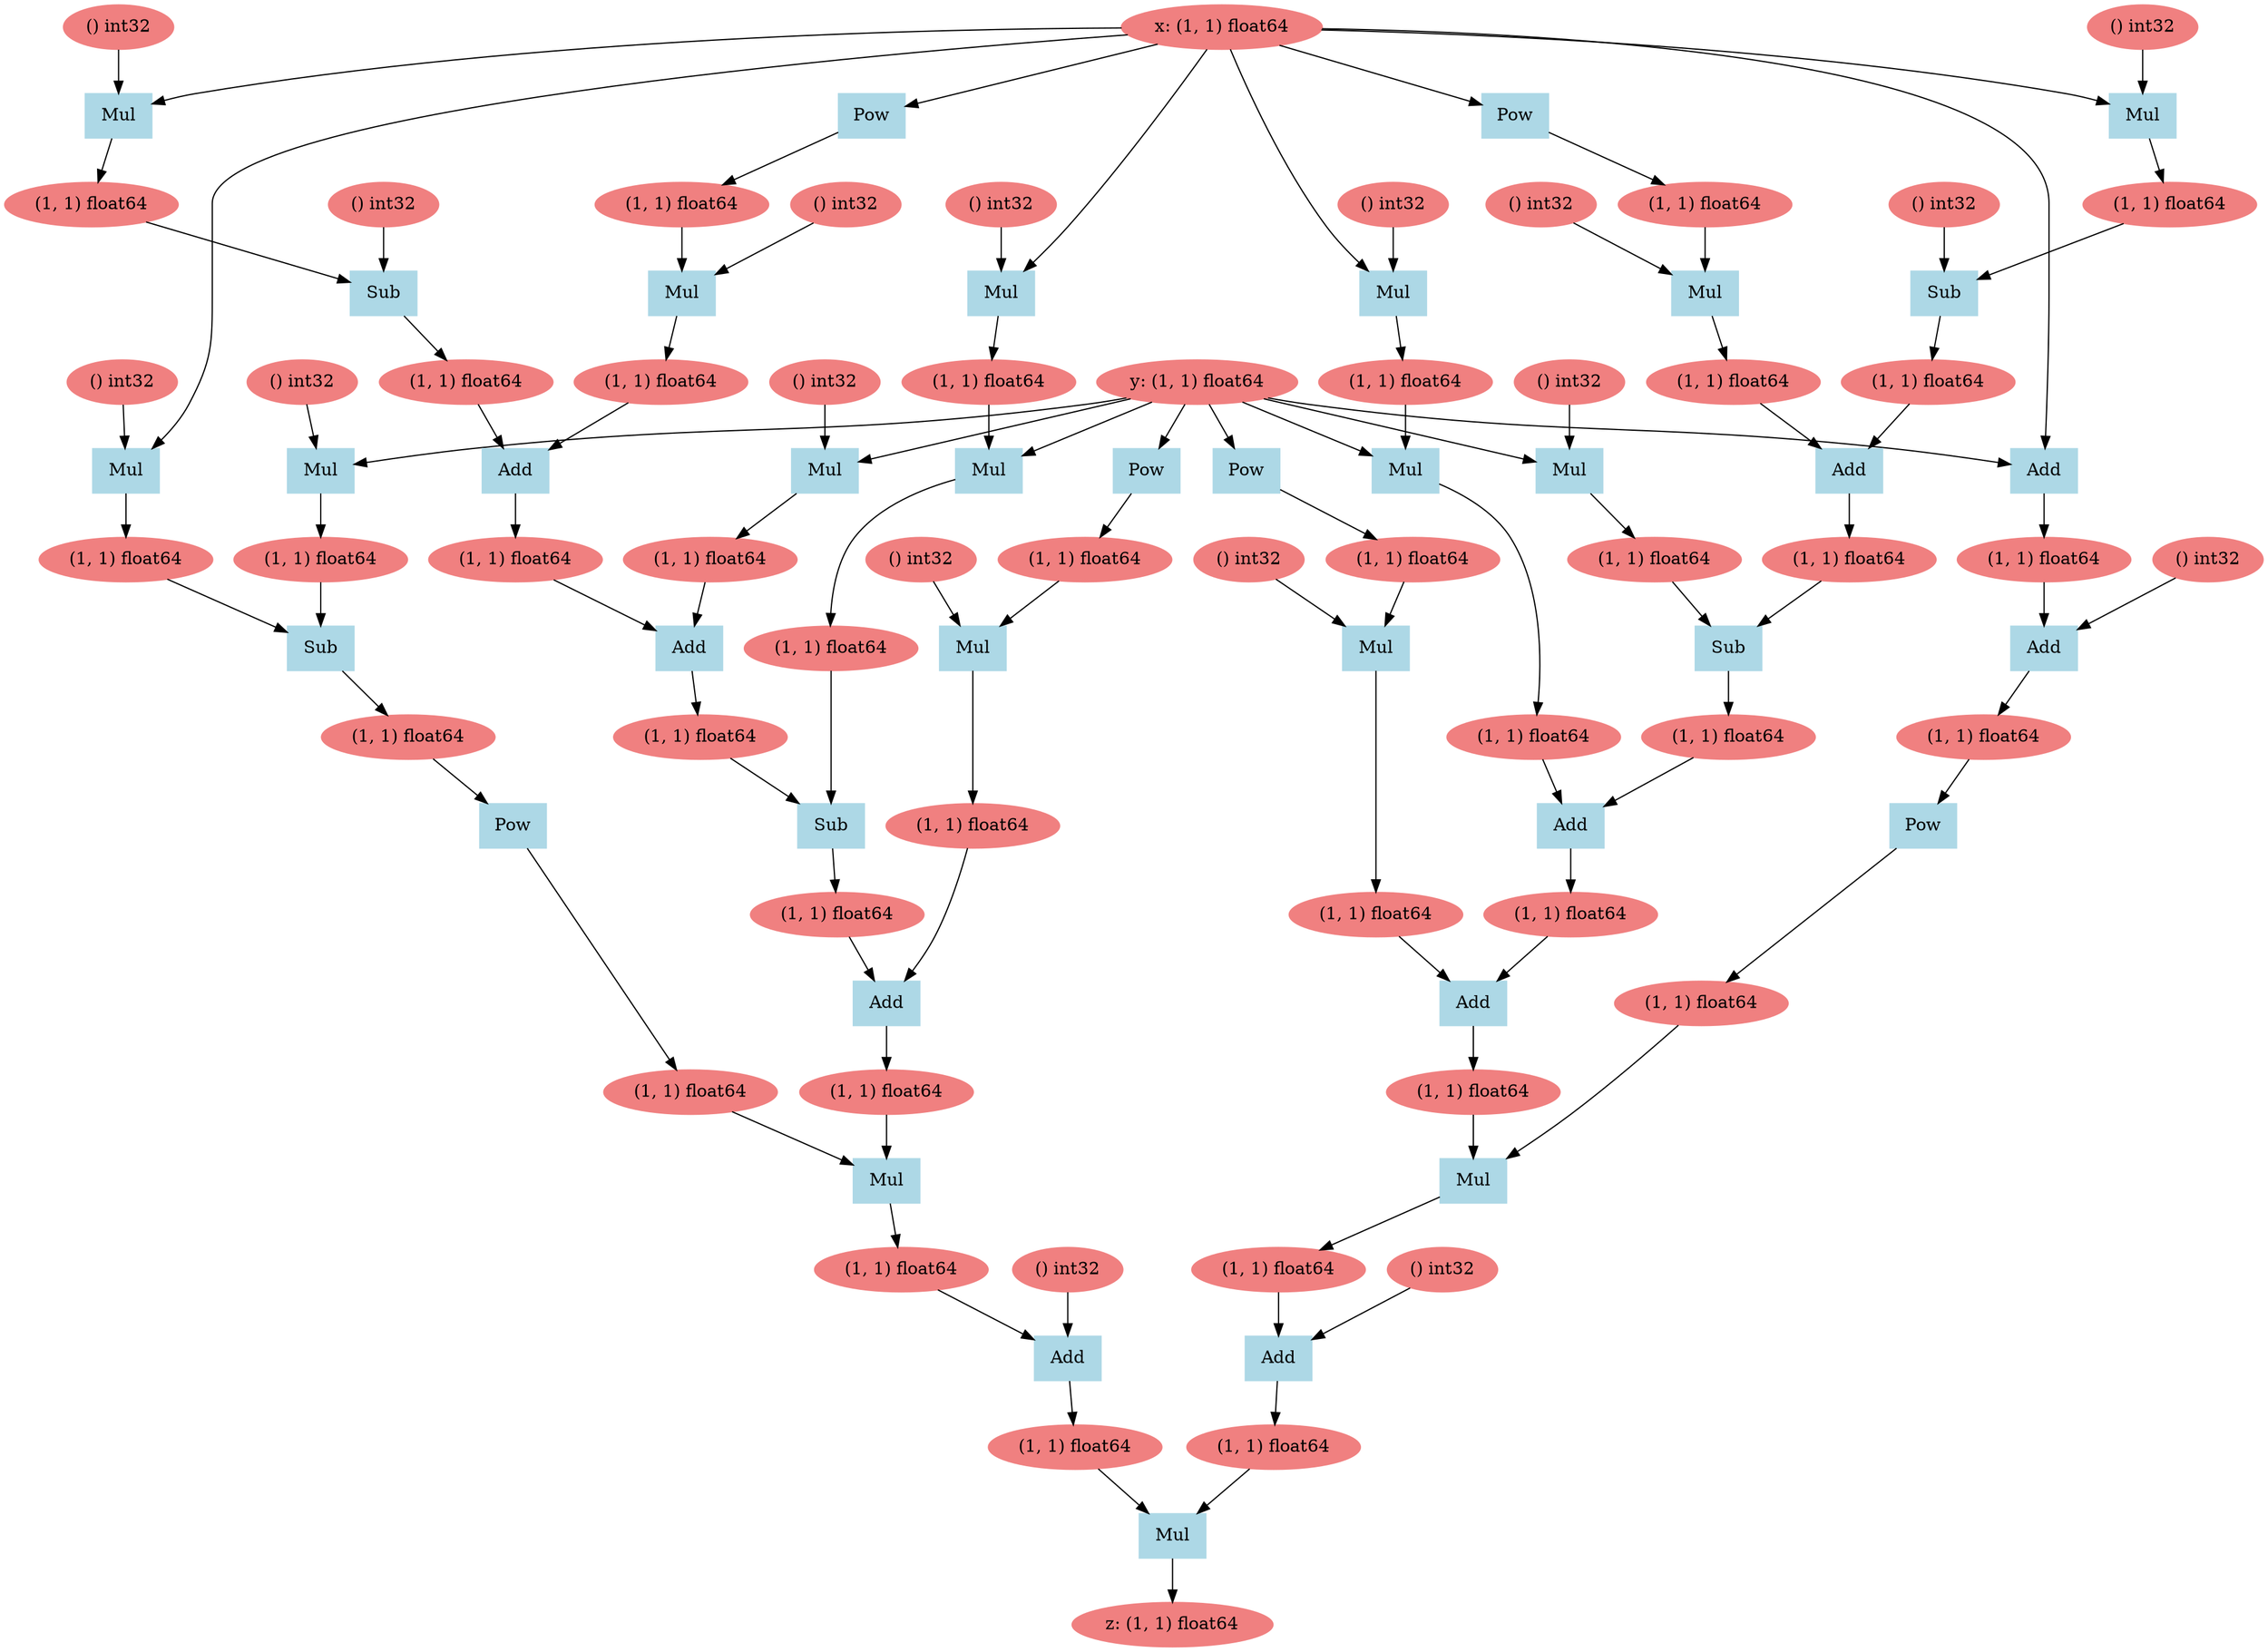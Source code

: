 digraph g {
2117961422256 [label="z: (1, 1) float64", color=lightcoral, style=filled]
2117961422160 [label ="Mul", color=lightblue, style=filled, shape=box]
2117961417488 -> 2117961422160
2117961422064 -> 2117961422160
2117961422160 -> 2117961422256
2117961417488 [label="(1, 1) float64", color=lightcoral, style=filled]
2117961422064 [label="(1, 1) float64", color=lightcoral, style=filled]
2117961421872 [label ="Add", color=lightblue, style=filled, shape=box]
2117961421776 -> 2117961421872
2117961421968 -> 2117961421872
2117961421872 -> 2117961422064
2117961421776 [label="(1, 1) float64", color=lightcoral, style=filled]
2117961421968 [label="() int32", color=lightcoral, style=filled]
2117961421680 [label ="Mul", color=lightblue, style=filled, shape=box]
2117961418496 -> 2117961421680
2117961421584 -> 2117961421680
2117961421680 -> 2117961421776
2117961418496 [label="(1, 1) float64", color=lightcoral, style=filled]
2117961421584 [label="(1, 1) float64", color=lightcoral, style=filled]
2117961421488 [label ="Add", color=lightblue, style=filled, shape=box]
2117961420912 -> 2117961421488
2117961421392 -> 2117961421488
2117961421488 -> 2117961421584
2117961420912 [label="(1, 1) float64", color=lightcoral, style=filled]
2117961421392 [label="(1, 1) float64", color=lightcoral, style=filled]
2117961421104 [label ="Mul", color=lightblue, style=filled, shape=box]
2117961421152 -> 2117961421104
2117961421296 -> 2117961421104
2117961421104 -> 2117961421392
2117961421152 [label="(1, 1) float64", color=lightcoral, style=filled]
2117961421296 [label="() int32", color=lightcoral, style=filled]
2117961421008 [label ="Pow", color=lightblue, style=filled, shape=box]
2117922324336 -> 2117961421008
2117961421008 -> 2117961421152
2117922324336 [label="y: (1, 1) float64", color=lightcoral, style=filled]
2117961420752 [label ="Sub", color=lightblue, style=filled, shape=box]
2117961420176 -> 2117961420752
2117961420656 -> 2117961420752
2117961420752 -> 2117961420912
2117961420176 [label="(1, 1) float64", color=lightcoral, style=filled]
2117961420656 [label="(1, 1) float64", color=lightcoral, style=filled]
2117961420560 [label ="Mul", color=lightblue, style=filled, shape=box]
2117961420464 -> 2117961420560
2117922324336 -> 2117961420560
2117961420560 -> 2117961420656
2117961420464 [label="(1, 1) float64", color=lightcoral, style=filled]
2117922324336 [label="y: (1, 1) float64", color=lightcoral, style=filled]
2117961420272 [label ="Mul", color=lightblue, style=filled, shape=box]
2117922324384 -> 2117961420272
2117961420368 -> 2117961420272
2117961420272 -> 2117961420464
2117922324384 [label="x: (1, 1) float64", color=lightcoral, style=filled]
2117961420368 [label="() int32", color=lightcoral, style=filled]
2117961420080 [label ="Add", color=lightblue, style=filled, shape=box]
2117961419696 -> 2117961420080
2117961419984 -> 2117961420080
2117961420080 -> 2117961420176
2117961419696 [label="(1, 1) float64", color=lightcoral, style=filled]
2117961419984 [label="(1, 1) float64", color=lightcoral, style=filled]
2117961419792 [label ="Mul", color=lightblue, style=filled, shape=box]
2117922324336 -> 2117961419792
2117961419888 -> 2117961419792
2117961419792 -> 2117961419984
2117922324336 [label="y: (1, 1) float64", color=lightcoral, style=filled]
2117961419888 [label="() int32", color=lightcoral, style=filled]
2117961419600 [label ="Add", color=lightblue, style=filled, shape=box]
2117961419024 -> 2117961419600
2117961419504 -> 2117961419600
2117961419600 -> 2117961419696
2117961419024 [label="(1, 1) float64", color=lightcoral, style=filled]
2117961419504 [label="(1, 1) float64", color=lightcoral, style=filled]
2117961419216 [label ="Mul", color=lightblue, style=filled, shape=box]
2117961419264 -> 2117961419216
2117961419408 -> 2117961419216
2117961419216 -> 2117961419504
2117961419264 [label="(1, 1) float64", color=lightcoral, style=filled]
2117961419408 [label="() int32", color=lightcoral, style=filled]
2117961419120 [label ="Pow", color=lightblue, style=filled, shape=box]
2117922324384 -> 2117961419120
2117961419120 -> 2117961419264
2117922324384 [label="x: (1, 1) float64", color=lightcoral, style=filled]
2117961418832 [label ="Sub", color=lightblue, style=filled, shape=box]
2117961418928 -> 2117961418832
2117961418736 -> 2117961418832
2117961418832 -> 2117961419024
2117961418928 [label="() int32", color=lightcoral, style=filled]
2117961418736 [label="(1, 1) float64", color=lightcoral, style=filled]
2117961418448 [label ="Mul", color=lightblue, style=filled, shape=box]
2117922324384 -> 2117961418448
2117961418640 -> 2117961418448
2117961418448 -> 2117961418736
2117922324384 [label="x: (1, 1) float64", color=lightcoral, style=filled]
2117961418640 [label="() int32", color=lightcoral, style=filled]
2117961418352 [label ="Pow", color=lightblue, style=filled, shape=box]
2117961418256 -> 2117961418352
2117961418352 -> 2117961418496
2117961418256 [label="(1, 1) float64", color=lightcoral, style=filled]
2117961418160 [label ="Sub", color=lightblue, style=filled, shape=box]
2117961417776 -> 2117961418160
2117961418064 -> 2117961418160
2117961418160 -> 2117961418256
2117961417776 [label="(1, 1) float64", color=lightcoral, style=filled]
2117961418064 [label="(1, 1) float64", color=lightcoral, style=filled]
2117961417872 [label ="Mul", color=lightblue, style=filled, shape=box]
2117922324336 -> 2117961417872
2117961417968 -> 2117961417872
2117961417872 -> 2117961418064
2117922324336 [label="y: (1, 1) float64", color=lightcoral, style=filled]
2117961417968 [label="() int32", color=lightcoral, style=filled]
2117961417584 [label ="Mul", color=lightblue, style=filled, shape=box]
2117922324384 -> 2117961417584
2117961417680 -> 2117961417584
2117961417584 -> 2117961417776
2117922324384 [label="x: (1, 1) float64", color=lightcoral, style=filled]
2117961417680 [label="() int32", color=lightcoral, style=filled]
2117961417296 [label ="Add", color=lightblue, style=filled, shape=box]
2117961417200 -> 2117961417296
2117961417392 -> 2117961417296
2117961417296 -> 2117961417488
2117961417200 [label="(1, 1) float64", color=lightcoral, style=filled]
2117961417392 [label="() int32", color=lightcoral, style=filled]
2117961417104 [label ="Mul", color=lightblue, style=filled, shape=box]
2117961372960 -> 2117961417104
2117961417008 -> 2117961417104
2117961417104 -> 2117961417200
2117961372960 [label="(1, 1) float64", color=lightcoral, style=filled]
2117961417008 [label="(1, 1) float64", color=lightcoral, style=filled]
2117961416912 [label ="Add", color=lightblue, style=filled, shape=box]
2117961375312 -> 2117961416912
2117961416816 -> 2117961416912
2117961416912 -> 2117961417008
2117961375312 [label="(1, 1) float64", color=lightcoral, style=filled]
2117961416816 [label="(1, 1) float64", color=lightcoral, style=filled]
2117961375504 [label ="Mul", color=lightblue, style=filled, shape=box]
2117961375552 -> 2117961375504
2117961375696 -> 2117961375504
2117961375504 -> 2117961416816
2117961375552 [label="(1, 1) float64", color=lightcoral, style=filled]
2117961375696 [label="() int32", color=lightcoral, style=filled]
2117961375408 [label ="Pow", color=lightblue, style=filled, shape=box]
2117922324336 -> 2117961375408
2117961375408 -> 2117961375552
2117922324336 [label="y: (1, 1) float64", color=lightcoral, style=filled]
2117961375216 [label ="Add", color=lightblue, style=filled, shape=box]
2117961374640 -> 2117961375216
2117961375120 -> 2117961375216
2117961375216 -> 2117961375312
2117961374640 [label="(1, 1) float64", color=lightcoral, style=filled]
2117961375120 [label="(1, 1) float64", color=lightcoral, style=filled]
2117961375024 [label ="Mul", color=lightblue, style=filled, shape=box]
2117961374928 -> 2117961375024
2117922324336 -> 2117961375024
2117961375024 -> 2117961375120
2117961374928 [label="(1, 1) float64", color=lightcoral, style=filled]
2117922324336 [label="y: (1, 1) float64", color=lightcoral, style=filled]
2117961374736 [label ="Mul", color=lightblue, style=filled, shape=box]
2117922324384 -> 2117961374736
2117961374832 -> 2117961374736
2117961374736 -> 2117961374928
2117922324384 [label="x: (1, 1) float64", color=lightcoral, style=filled]
2117961374832 [label="() int32", color=lightcoral, style=filled]
2117961374544 [label ="Sub", color=lightblue, style=filled, shape=box]
2117961374160 -> 2117961374544
2117961374448 -> 2117961374544
2117961374544 -> 2117961374640
2117961374160 [label="(1, 1) float64", color=lightcoral, style=filled]
2117961374448 [label="(1, 1) float64", color=lightcoral, style=filled]
2117961374256 [label ="Mul", color=lightblue, style=filled, shape=box]
2117922324336 -> 2117961374256
2117961374352 -> 2117961374256
2117961374256 -> 2117961374448
2117922324336 [label="y: (1, 1) float64", color=lightcoral, style=filled]
2117961374352 [label="() int32", color=lightcoral, style=filled]
2117961374064 [label ="Add", color=lightblue, style=filled, shape=box]
2117961373488 -> 2117961374064
2117961373968 -> 2117961374064
2117961374064 -> 2117961374160
2117961373488 [label="(1, 1) float64", color=lightcoral, style=filled]
2117961373968 [label="(1, 1) float64", color=lightcoral, style=filled]
2117961373680 [label ="Mul", color=lightblue, style=filled, shape=box]
2117961373728 -> 2117961373680
2117961373872 -> 2117961373680
2117961373680 -> 2117961373968
2117961373728 [label="(1, 1) float64", color=lightcoral, style=filled]
2117961373872 [label="() int32", color=lightcoral, style=filled]
2117961373584 [label ="Pow", color=lightblue, style=filled, shape=box]
2117922324384 -> 2117961373584
2117961373584 -> 2117961373728
2117922324384 [label="x: (1, 1) float64", color=lightcoral, style=filled]
2117961373296 [label ="Sub", color=lightblue, style=filled, shape=box]
2117961373392 -> 2117961373296
2117961373200 -> 2117961373296
2117961373296 -> 2117961373488
2117961373392 [label="() int32", color=lightcoral, style=filled]
2117961373200 [label="(1, 1) float64", color=lightcoral, style=filled]
2117961372912 [label ="Mul", color=lightblue, style=filled, shape=box]
2117922324384 -> 2117961372912
2117961373104 -> 2117961372912
2117961372912 -> 2117961373200
2117922324384 [label="x: (1, 1) float64", color=lightcoral, style=filled]
2117961373104 [label="() int32", color=lightcoral, style=filled]
2117961372816 [label ="Pow", color=lightblue, style=filled, shape=box]
2117961372720 -> 2117961372816
2117961372816 -> 2117961372960
2117961372720 [label="(1, 1) float64", color=lightcoral, style=filled]
2117961372432 [label ="Add", color=lightblue, style=filled, shape=box]
2117961372480 -> 2117961372432
2117961372624 -> 2117961372432
2117961372432 -> 2117961372720
2117961372480 [label="(1, 1) float64", color=lightcoral, style=filled]
2117961372624 [label="() int32", color=lightcoral, style=filled]
2117961372336 [label ="Add", color=lightblue, style=filled, shape=box]
2117922324384 -> 2117961372336
2117922324336 -> 2117961372336
2117961372336 -> 2117961372480
2117922324384 [label="x: (1, 1) float64", color=lightcoral, style=filled]
2117922324336 [label="y: (1, 1) float64", color=lightcoral, style=filled]
}